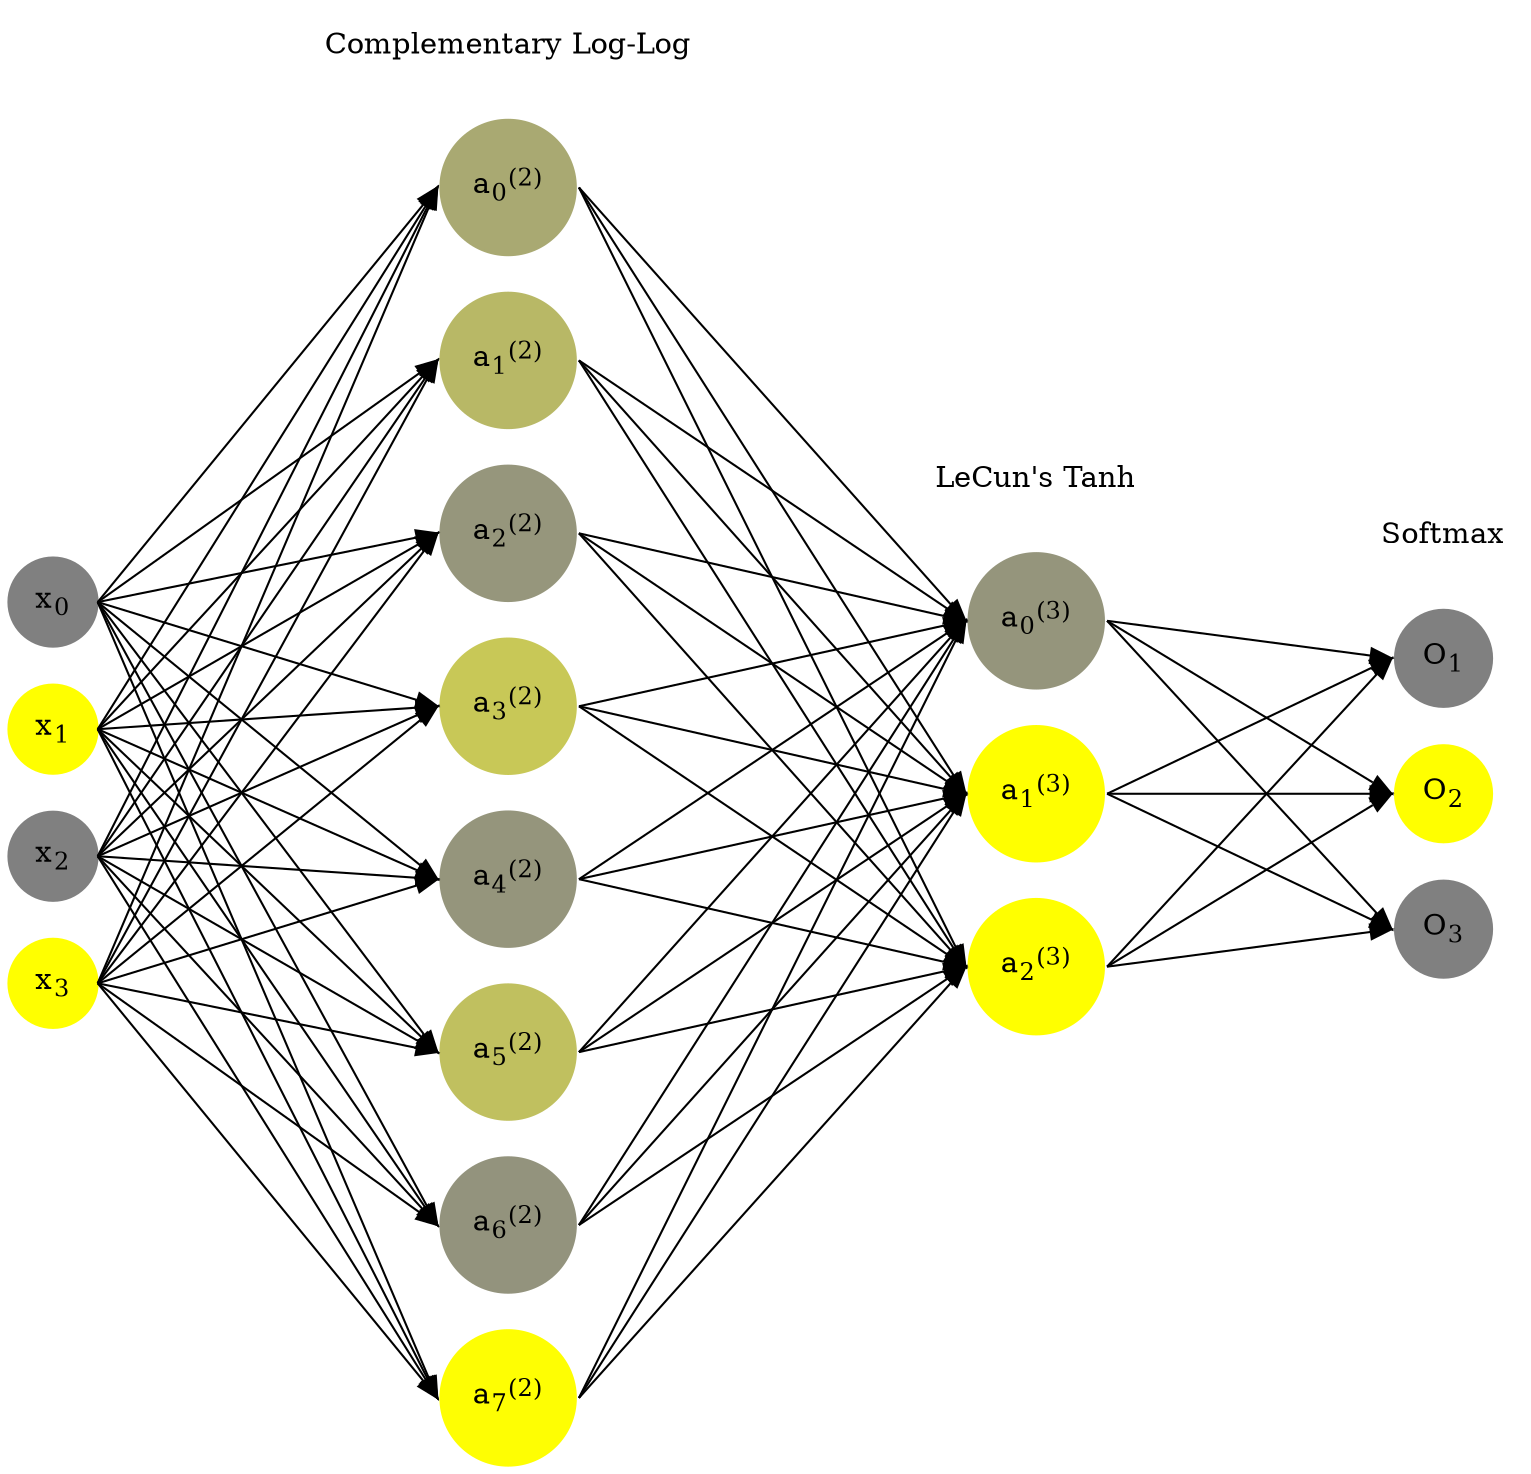 digraph G {
	rankdir = LR;
	splines=false;
	edge[style=invis];
	ranksep= 1.4;
	{
	node [shape=circle, color="0.1667, 0.0, 0.5", style=filled, fillcolor="0.1667, 0.0, 0.5"];
	x0 [label=<x<sub>0</sub>>];
	}
	{
	node [shape=circle, color="0.1667, 1.0, 1.0", style=filled, fillcolor="0.1667, 1.0, 1.0"];
	x1 [label=<x<sub>1</sub>>];
	}
	{
	node [shape=circle, color="0.1667, 0.0, 0.5", style=filled, fillcolor="0.1667, 0.0, 0.5"];
	x2 [label=<x<sub>2</sub>>];
	}
	{
	node [shape=circle, color="0.1667, 1.0, 1.0", style=filled, fillcolor="0.1667, 1.0, 1.0"];
	x3 [label=<x<sub>3</sub>>];
	}
	{
	node [shape=circle, color="0.1667, 0.323669, 0.661834", style=filled, fillcolor="0.1667, 0.323669, 0.661834"];
	a02 [label=<a<sub>0</sub><sup>(2)</sup>>];
	}
	{
	node [shape=circle, color="0.1667, 0.444594, 0.722297", style=filled, fillcolor="0.1667, 0.444594, 0.722297"];
	a12 [label=<a<sub>1</sub><sup>(2)</sup>>];
	}
	{
	node [shape=circle, color="0.1667, 0.173402, 0.586701", style=filled, fillcolor="0.1667, 0.173402, 0.586701"];
	a22 [label=<a<sub>2</sub><sup>(2)</sup>>];
	}
	{
	node [shape=circle, color="0.1667, 0.565557, 0.782778", style=filled, fillcolor="0.1667, 0.565557, 0.782778"];
	a32 [label=<a<sub>3</sub><sup>(2)</sup>>];
	}
	{
	node [shape=circle, color="0.1667, 0.164755, 0.582378", style=filled, fillcolor="0.1667, 0.164755, 0.582378"];
	a42 [label=<a<sub>4</sub><sup>(2)</sup>>];
	}
	{
	node [shape=circle, color="0.1667, 0.506470, 0.753235", style=filled, fillcolor="0.1667, 0.506470, 0.753235"];
	a52 [label=<a<sub>5</sub><sup>(2)</sup>>];
	}
	{
	node [shape=circle, color="0.1667, 0.150579, 0.575289", style=filled, fillcolor="0.1667, 0.150579, 0.575289"];
	a62 [label=<a<sub>6</sub><sup>(2)</sup>>];
	}
	{
	node [shape=circle, color="0.1667, 0.986994, 0.993497", style=filled, fillcolor="0.1667, 0.986994, 0.993497"];
	a72 [label=<a<sub>7</sub><sup>(2)</sup>>];
	}
	{
	node [shape=circle, color="0.1667, 0.167532, 0.583766", style=filled, fillcolor="0.1667, 0.167532, 0.583766"];
	a03 [label=<a<sub>0</sub><sup>(3)</sup>>];
	}
	{
	node [shape=circle, color="0.1667, 1.642696, 1.321348", style=filled, fillcolor="0.1667, 1.642696, 1.321348"];
	a13 [label=<a<sub>1</sub><sup>(3)</sup>>];
	}
	{
	node [shape=circle, color="0.1667, 1.482344, 1.241172", style=filled, fillcolor="0.1667, 1.482344, 1.241172"];
	a23 [label=<a<sub>2</sub><sup>(3)</sup>>];
	}
	{
	node [shape=circle, color="0.1667, 0.0, 0.5", style=filled, fillcolor="0.1667, 0.0, 0.5"];
	O1 [label=<O<sub>1</sub>>];
	}
	{
	node [shape=circle, color="0.1667, 1.0, 1.0", style=filled, fillcolor="0.1667, 1.0, 1.0"];
	O2 [label=<O<sub>2</sub>>];
	}
	{
	node [shape=circle, color="0.1667, 0.0, 0.5", style=filled, fillcolor="0.1667, 0.0, 0.5"];
	O3 [label=<O<sub>3</sub>>];
	}
	{
	rank=same;
	x0->x1->x2->x3;
	}
	{
	rank=same;
	a02->a12->a22->a32->a42->a52->a62->a72;
	}
	{
	rank=same;
	a03->a13->a23;
	}
	{
	rank=same;
	O1->O2->O3;
	}
	l1 [shape=plaintext,label="Complementary Log-Log"];
	l1->a02;
	{rank=same; l1;a02};
	l2 [shape=plaintext,label="LeCun's Tanh"];
	l2->a03;
	{rank=same; l2;a03};
	l3 [shape=plaintext,label="Softmax"];
	l3->O1;
	{rank=same; l3;O1};
edge[style=solid, tailport=e, headport=w];
	{x0;x1;x2;x3} -> {a02;a12;a22;a32;a42;a52;a62;a72};
	{a02;a12;a22;a32;a42;a52;a62;a72} -> {a03;a13;a23};
	{a03;a13;a23} -> {O1,O2,O3};
}
